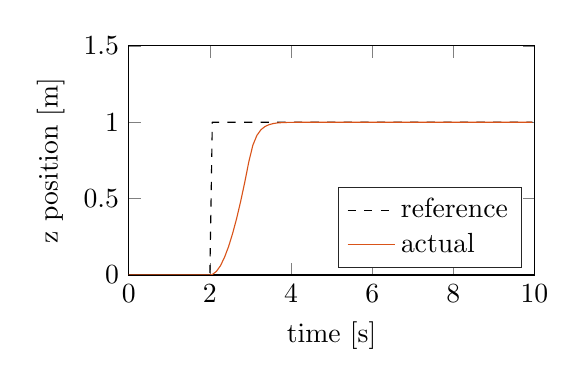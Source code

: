 % This file was created by matlab2tikz.
%
%The latest updates can be retrieved from
%  http://www.mathworks.com/matlabcentral/fileexchange/22022-matlab2tikz-matlab2tikz
%where you can also make suggestions and rate matlab2tikz.
%
\definecolor{mycolor1}{rgb}{0.85,0.325,0.098}%
%
\begin{tikzpicture}

\begin{axis}[%
width=0.425\textwidth,
height=0.24\textwidth,
at={(0\textwidth,0\textwidth)},
scale only axis,
xmin=0,
xmax=10,
xlabel={time [s]},
ymin=0,
ymax=1.5,
ylabel={z position [m]},
axis background/.style={fill=white},
legend style={at={(0.97,0.03)},anchor=south east,legend cell align=left,align=left,draw=white!15!black}
]
\addplot [color=black,dashed]
  table[row sep=crcr]{%
0	0\\
0.1	0\\
0.2	0\\
0.3	0\\
0.4	0\\
0.5	0\\
0.6	0\\
0.7	0\\
0.8	0\\
0.9	0\\
1	0\\
1.1	0\\
1.2	0\\
1.3	0\\
1.4	0\\
1.5	0\\
1.6	0\\
1.7	0\\
1.8	0\\
1.9	0\\
2.0	0\\
2.06	1\\
2.16	1\\
2.26	1\\
2.36	1\\
2.46	1\\
2.56	1\\
2.66	1\\
2.76	1\\
2.86	1\\
2.96	1\\
3.06	1\\
3.16	1\\
3.26	1\\
3.36	1\\
3.46	1\\
3.56	1\\
3.66	1\\
3.76	1\\
3.86	1\\
3.96	1\\
4.06	1\\
4.16	1\\
4.26	1\\
4.36	1\\
4.46	1\\
4.56	1\\
4.66	1\\
4.76	1\\
4.86	1\\
4.96	1\\
5.047	1\\
5.147	1\\
5.247	1\\
5.347	1\\
5.433	1\\
5.533	1\\
5.633	1\\
5.724	1\\
5.814	1\\
5.914	1\\
6.014	1\\
6.114	1\\
6.198	1\\
6.298	1\\
6.398	1\\
6.487	1\\
6.587	1\\
6.687	1\\
6.787	1\\
6.874	1\\
6.974	1\\
7.074	1\\
7.174	1\\
7.258	1\\
7.358	1\\
7.458	1\\
7.558	1\\
7.642	1\\
7.742	1\\
7.842	1\\
7.942	1\\
8.029	1\\
8.129	1\\
8.229	1\\
8.329	1\\
8.411	1\\
8.511	1\\
8.611	1\\
8.711	1\\
8.799	1\\
8.899	1\\
8.999	1\\
9.099	1\\
9.18	1\\
9.28	1\\
9.38	1\\
9.48	1\\
9.569	1\\
9.669	1\\
9.769	1\\
9.869	1\\
9.949	1\\
};
\addlegendentry{reference};

\addplot [color=mycolor1,solid]
  table[row sep=crcr]{%
0	0\\
0.1	0\\
0.2	0\\
0.3	0\\
0.4	0\\
0.5	0\\
0.6	0\\
0.7	0\\
0.8	0\\
0.9	0\\
1	0\\
1.1	0\\
1.2	0\\
1.3	0\\
1.4	0\\
1.5	0\\
1.6	0\\
1.7	0\\
1.8	0\\
1.9	0\\
2.0	0\\
2.06	0.003\\
2.16	0.023\\
2.26	0.06\\
2.36	0.115\\
2.46	0.185\\
2.56	0.271\\
2.66	0.37\\
2.76	0.483\\
2.86	0.607\\
2.96	0.741\\
3.06	0.85\\
3.16	0.914\\
3.26	0.951\\
3.36	0.972\\
3.46	0.984\\
3.56	0.991\\
3.66	0.995\\
3.76	0.997\\
3.86	0.998\\
3.96	0.999\\
4.06	0.999\\
4.16	1.0\\
4.26	1.0\\
4.36	1.0\\
4.46	1.0\\
4.56	1.0\\
4.66	1.0\\
4.76	1.0\\
4.86	1.0\\
4.96	1.0\\
5.047	1.0\\
5.147	1.0\\
5.247	1.0\\
5.347	1.0\\
5.433	1.0\\
5.533	1.0\\
5.633	1.0\\
5.724	1.0\\
5.814	1.0\\
5.914	1.0\\
6.014	1.0\\
6.114	1.0\\
6.198	1.0\\
6.298	1.0\\
6.398	1.0\\
6.487	1.0\\
6.587	1.0\\
6.687	1.0\\
6.787	1.0\\
6.874	1.0\\
6.974	1.0\\
7.074	1.0\\
7.174	1.0\\
7.258	1.0\\
7.358	1.0\\
7.458	1.0\\
7.558	1.0\\
7.642	1.0\\
7.742	1.0\\
7.842	1.0\\
7.942	1.0\\
8.029	1.0\\
8.129	1.0\\
8.229	1.0\\
8.329	1.0\\
8.411	1.0\\
8.511	1.0\\
8.611	1.0\\
8.711	1.0\\
8.799	1.0\\
8.899	1\\
8.999	1\\
9.099	1\\
9.18	1\\
9.28	1\\
9.38	1\\
9.48	1\\
9.569	1\\
9.669	1\\
9.769	1\\
9.869	1\\
9.949	1\\
};
\addlegendentry{actual};

\end{axis}
\end{tikzpicture}%